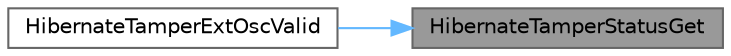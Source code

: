 digraph "HibernateTamperStatusGet"
{
 // LATEX_PDF_SIZE
  bgcolor="transparent";
  edge [fontname=Helvetica,fontsize=10,labelfontname=Helvetica,labelfontsize=10];
  node [fontname=Helvetica,fontsize=10,shape=box,height=0.2,width=0.4];
  rankdir="RL";
  Node1 [id="Node000001",label="HibernateTamperStatusGet",height=0.2,width=0.4,color="gray40", fillcolor="grey60", style="filled", fontcolor="black",tooltip=" "];
  Node1 -> Node2 [id="edge1_Node000001_Node000002",dir="back",color="steelblue1",style="solid",tooltip=" "];
  Node2 [id="Node000002",label="HibernateTamperExtOscValid",height=0.2,width=0.4,color="grey40", fillcolor="white", style="filled",URL="$group__hibernate__api.html#ga33b3df97c3848da95da78ce3aa587fd3",tooltip=" "];
}
